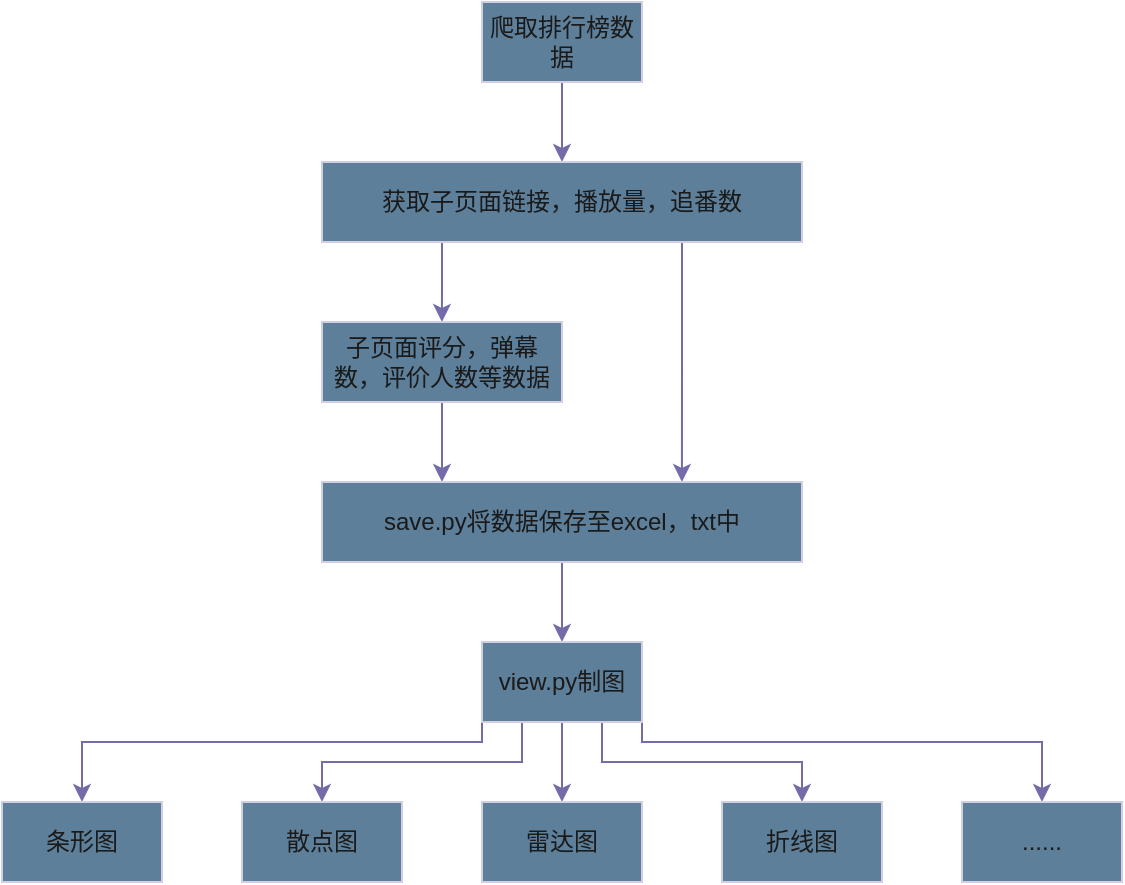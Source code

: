 <mxfile version="27.0.6">
  <diagram name="第 1 页" id="mhqEzCqRTE6dLGe7M5wo">
    <mxGraphModel dx="1426" dy="801" grid="1" gridSize="10" guides="1" tooltips="1" connect="1" arrows="1" fold="1" page="0" pageScale="1" pageWidth="827" pageHeight="1169" background="none" math="0" shadow="0" adaptiveColors="auto">
      <root>
        <mxCell id="0" />
        <mxCell id="1" parent="0" />
        <mxCell id="vxRJZL6GvWesYor5Vpkq-13" style="edgeStyle=orthogonalEdgeStyle;rounded=0;orthogonalLoop=1;jettySize=auto;html=1;entryX=0.5;entryY=0;entryDx=0;entryDy=0;labelBackgroundColor=none;strokeColor=#736CA8;fontColor=default;" parent="1" source="vxRJZL6GvWesYor5Vpkq-3" target="vxRJZL6GvWesYor5Vpkq-4" edge="1">
          <mxGeometry relative="1" as="geometry" />
        </mxCell>
        <mxCell id="vxRJZL6GvWesYor5Vpkq-3" value="爬取排行榜数据" style="rounded=0;whiteSpace=wrap;html=1;labelBackgroundColor=none;fillColor=#5D7F99;strokeColor=#D0CEE2;fontColor=#1A1A1A;" parent="1" vertex="1">
          <mxGeometry x="280" y="280" width="80" height="40" as="geometry" />
        </mxCell>
        <mxCell id="vxRJZL6GvWesYor5Vpkq-6" style="edgeStyle=orthogonalEdgeStyle;rounded=0;orthogonalLoop=1;jettySize=auto;html=1;exitX=0.25;exitY=1;exitDx=0;exitDy=0;labelBackgroundColor=none;strokeColor=#736CA8;fontColor=default;" parent="1" source="vxRJZL6GvWesYor5Vpkq-4" edge="1">
          <mxGeometry relative="1" as="geometry">
            <mxPoint x="259.966" y="440.0" as="targetPoint" />
          </mxGeometry>
        </mxCell>
        <mxCell id="vxRJZL6GvWesYor5Vpkq-10" style="edgeStyle=orthogonalEdgeStyle;rounded=0;orthogonalLoop=1;jettySize=auto;html=1;exitX=0.75;exitY=1;exitDx=0;exitDy=0;labelBackgroundColor=none;strokeColor=#736CA8;fontColor=default;" parent="1" source="vxRJZL6GvWesYor5Vpkq-4" edge="1">
          <mxGeometry relative="1" as="geometry">
            <mxPoint x="379.966" y="520" as="targetPoint" />
          </mxGeometry>
        </mxCell>
        <mxCell id="vxRJZL6GvWesYor5Vpkq-4" value="获取子页面链接，播放量，追番数" style="rounded=0;whiteSpace=wrap;html=1;labelBackgroundColor=none;fillColor=#5D7F99;strokeColor=#D0CEE2;fontColor=#1A1A1A;" parent="1" vertex="1">
          <mxGeometry x="200" y="360" width="240" height="40" as="geometry" />
        </mxCell>
        <mxCell id="vxRJZL6GvWesYor5Vpkq-9" style="edgeStyle=orthogonalEdgeStyle;rounded=0;orthogonalLoop=1;jettySize=auto;html=1;labelBackgroundColor=none;strokeColor=#736CA8;fontColor=default;" parent="1" source="vxRJZL6GvWesYor5Vpkq-8" edge="1">
          <mxGeometry relative="1" as="geometry">
            <mxPoint x="260" y="520" as="targetPoint" />
          </mxGeometry>
        </mxCell>
        <mxCell id="vxRJZL6GvWesYor5Vpkq-8" value="子页面评分，弹幕数，评价人数等数据" style="rounded=0;whiteSpace=wrap;html=1;labelBackgroundColor=none;fillColor=#5D7F99;strokeColor=#D0CEE2;fontColor=#1A1A1A;" parent="1" vertex="1">
          <mxGeometry x="200" y="440" width="120" height="40" as="geometry" />
        </mxCell>
        <mxCell id="vxRJZL6GvWesYor5Vpkq-15" style="edgeStyle=orthogonalEdgeStyle;rounded=0;orthogonalLoop=1;jettySize=auto;html=1;entryX=0.5;entryY=0;entryDx=0;entryDy=0;labelBackgroundColor=none;strokeColor=#736CA8;fontColor=default;" parent="1" source="vxRJZL6GvWesYor5Vpkq-11" target="vxRJZL6GvWesYor5Vpkq-14" edge="1">
          <mxGeometry relative="1" as="geometry" />
        </mxCell>
        <mxCell id="vxRJZL6GvWesYor5Vpkq-11" value="save.py将数据保存至excel，txt中" style="rounded=0;whiteSpace=wrap;html=1;labelBackgroundColor=none;fillColor=#5D7F99;strokeColor=#D0CEE2;fontColor=#1A1A1A;" parent="1" vertex="1">
          <mxGeometry x="200" y="520" width="240" height="40" as="geometry" />
        </mxCell>
        <mxCell id="vxRJZL6GvWesYor5Vpkq-24" style="edgeStyle=orthogonalEdgeStyle;rounded=0;orthogonalLoop=1;jettySize=auto;html=1;entryX=0.5;entryY=0;entryDx=0;entryDy=0;labelBackgroundColor=none;strokeColor=#736CA8;fontColor=default;" parent="1" source="vxRJZL6GvWesYor5Vpkq-14" target="vxRJZL6GvWesYor5Vpkq-18" edge="1">
          <mxGeometry relative="1" as="geometry" />
        </mxCell>
        <mxCell id="vxRJZL6GvWesYor5Vpkq-25" style="edgeStyle=orthogonalEdgeStyle;rounded=0;orthogonalLoop=1;jettySize=auto;html=1;exitX=0;exitY=1;exitDx=0;exitDy=0;entryX=0.5;entryY=0;entryDx=0;entryDy=0;labelBackgroundColor=none;strokeColor=#736CA8;fontColor=default;" parent="1" source="vxRJZL6GvWesYor5Vpkq-14" target="vxRJZL6GvWesYor5Vpkq-16" edge="1">
          <mxGeometry relative="1" as="geometry">
            <Array as="points">
              <mxPoint x="280" y="650" />
              <mxPoint x="80" y="650" />
            </Array>
          </mxGeometry>
        </mxCell>
        <mxCell id="vxRJZL6GvWesYor5Vpkq-26" style="edgeStyle=orthogonalEdgeStyle;rounded=0;orthogonalLoop=1;jettySize=auto;html=1;exitX=0.25;exitY=1;exitDx=0;exitDy=0;entryX=0.5;entryY=0;entryDx=0;entryDy=0;labelBackgroundColor=none;strokeColor=#736CA8;fontColor=default;" parent="1" source="vxRJZL6GvWesYor5Vpkq-14" target="vxRJZL6GvWesYor5Vpkq-17" edge="1">
          <mxGeometry relative="1" as="geometry" />
        </mxCell>
        <mxCell id="vxRJZL6GvWesYor5Vpkq-27" style="edgeStyle=orthogonalEdgeStyle;rounded=0;orthogonalLoop=1;jettySize=auto;html=1;exitX=0.75;exitY=1;exitDx=0;exitDy=0;entryX=0.5;entryY=0;entryDx=0;entryDy=0;labelBackgroundColor=none;strokeColor=#736CA8;fontColor=default;" parent="1" source="vxRJZL6GvWesYor5Vpkq-14" target="vxRJZL6GvWesYor5Vpkq-22" edge="1">
          <mxGeometry relative="1" as="geometry" />
        </mxCell>
        <mxCell id="vxRJZL6GvWesYor5Vpkq-28" style="edgeStyle=orthogonalEdgeStyle;rounded=0;orthogonalLoop=1;jettySize=auto;html=1;exitX=1;exitY=1;exitDx=0;exitDy=0;entryX=0.5;entryY=0;entryDx=0;entryDy=0;labelBackgroundColor=none;strokeColor=#736CA8;fontColor=default;" parent="1" source="vxRJZL6GvWesYor5Vpkq-14" target="vxRJZL6GvWesYor5Vpkq-23" edge="1">
          <mxGeometry relative="1" as="geometry">
            <Array as="points">
              <mxPoint x="360" y="650" />
              <mxPoint x="560" y="650" />
            </Array>
          </mxGeometry>
        </mxCell>
        <mxCell id="vxRJZL6GvWesYor5Vpkq-14" value="view.py制图" style="rounded=0;whiteSpace=wrap;html=1;labelBackgroundColor=none;fillColor=#5D7F99;strokeColor=#D0CEE2;fontColor=#1A1A1A;" parent="1" vertex="1">
          <mxGeometry x="280" y="600" width="80" height="40" as="geometry" />
        </mxCell>
        <mxCell id="vxRJZL6GvWesYor5Vpkq-16" value="条形图" style="rounded=0;whiteSpace=wrap;html=1;labelBackgroundColor=none;fillColor=#5D7F99;strokeColor=#D0CEE2;fontColor=#1A1A1A;" parent="1" vertex="1">
          <mxGeometry x="40" y="680" width="80" height="40" as="geometry" />
        </mxCell>
        <mxCell id="vxRJZL6GvWesYor5Vpkq-17" value="散点图" style="rounded=0;whiteSpace=wrap;html=1;labelBackgroundColor=none;fillColor=#5D7F99;strokeColor=#D0CEE2;fontColor=#1A1A1A;" parent="1" vertex="1">
          <mxGeometry x="160" y="680" width="80" height="40" as="geometry" />
        </mxCell>
        <mxCell id="vxRJZL6GvWesYor5Vpkq-18" value="雷达图" style="rounded=0;whiteSpace=wrap;html=1;labelBackgroundColor=none;fillColor=#5D7F99;strokeColor=#D0CEE2;fontColor=#1A1A1A;" parent="1" vertex="1">
          <mxGeometry x="280" y="680" width="80" height="40" as="geometry" />
        </mxCell>
        <mxCell id="vxRJZL6GvWesYor5Vpkq-22" value="折线图" style="rounded=0;whiteSpace=wrap;html=1;labelBackgroundColor=none;fillColor=#5D7F99;strokeColor=#D0CEE2;fontColor=#1A1A1A;" parent="1" vertex="1">
          <mxGeometry x="400" y="680" width="80" height="40" as="geometry" />
        </mxCell>
        <mxCell id="vxRJZL6GvWesYor5Vpkq-23" value="......" style="rounded=0;whiteSpace=wrap;html=1;labelBackgroundColor=none;fillColor=#5D7F99;strokeColor=#D0CEE2;fontColor=#1A1A1A;" parent="1" vertex="1">
          <mxGeometry x="520" y="680" width="80" height="40" as="geometry" />
        </mxCell>
      </root>
    </mxGraphModel>
  </diagram>
</mxfile>
